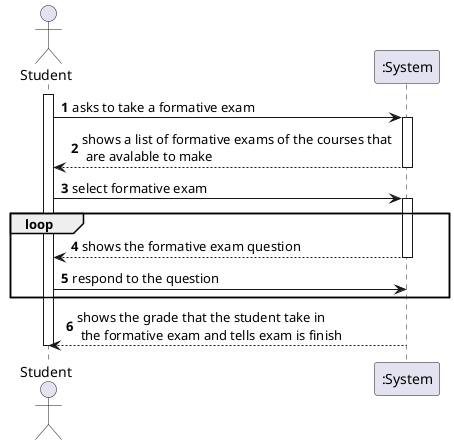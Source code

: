 @startuml
'https://plantuml.com/sequence-diagram

autonumber

actor Student

activate Student

Student -> ":System": asks to take a formative exam

activate ":System"
":System" --> Student: shows a list of formative exams of the courses that \n are avalable to make
deactivate ":System"

Student -> ":System": select formative exam

loop
    activate ":System"
    ":System" --> Student: shows the formative exam question
    deactivate ":System"

    Student -> ":System": respond to the question
end loop

activate ":System"
":System" --> Student: shows the grade that the student take in \n the formative exam and tells exam is finish
deactivate ":System"

deactivate Student

@enduml